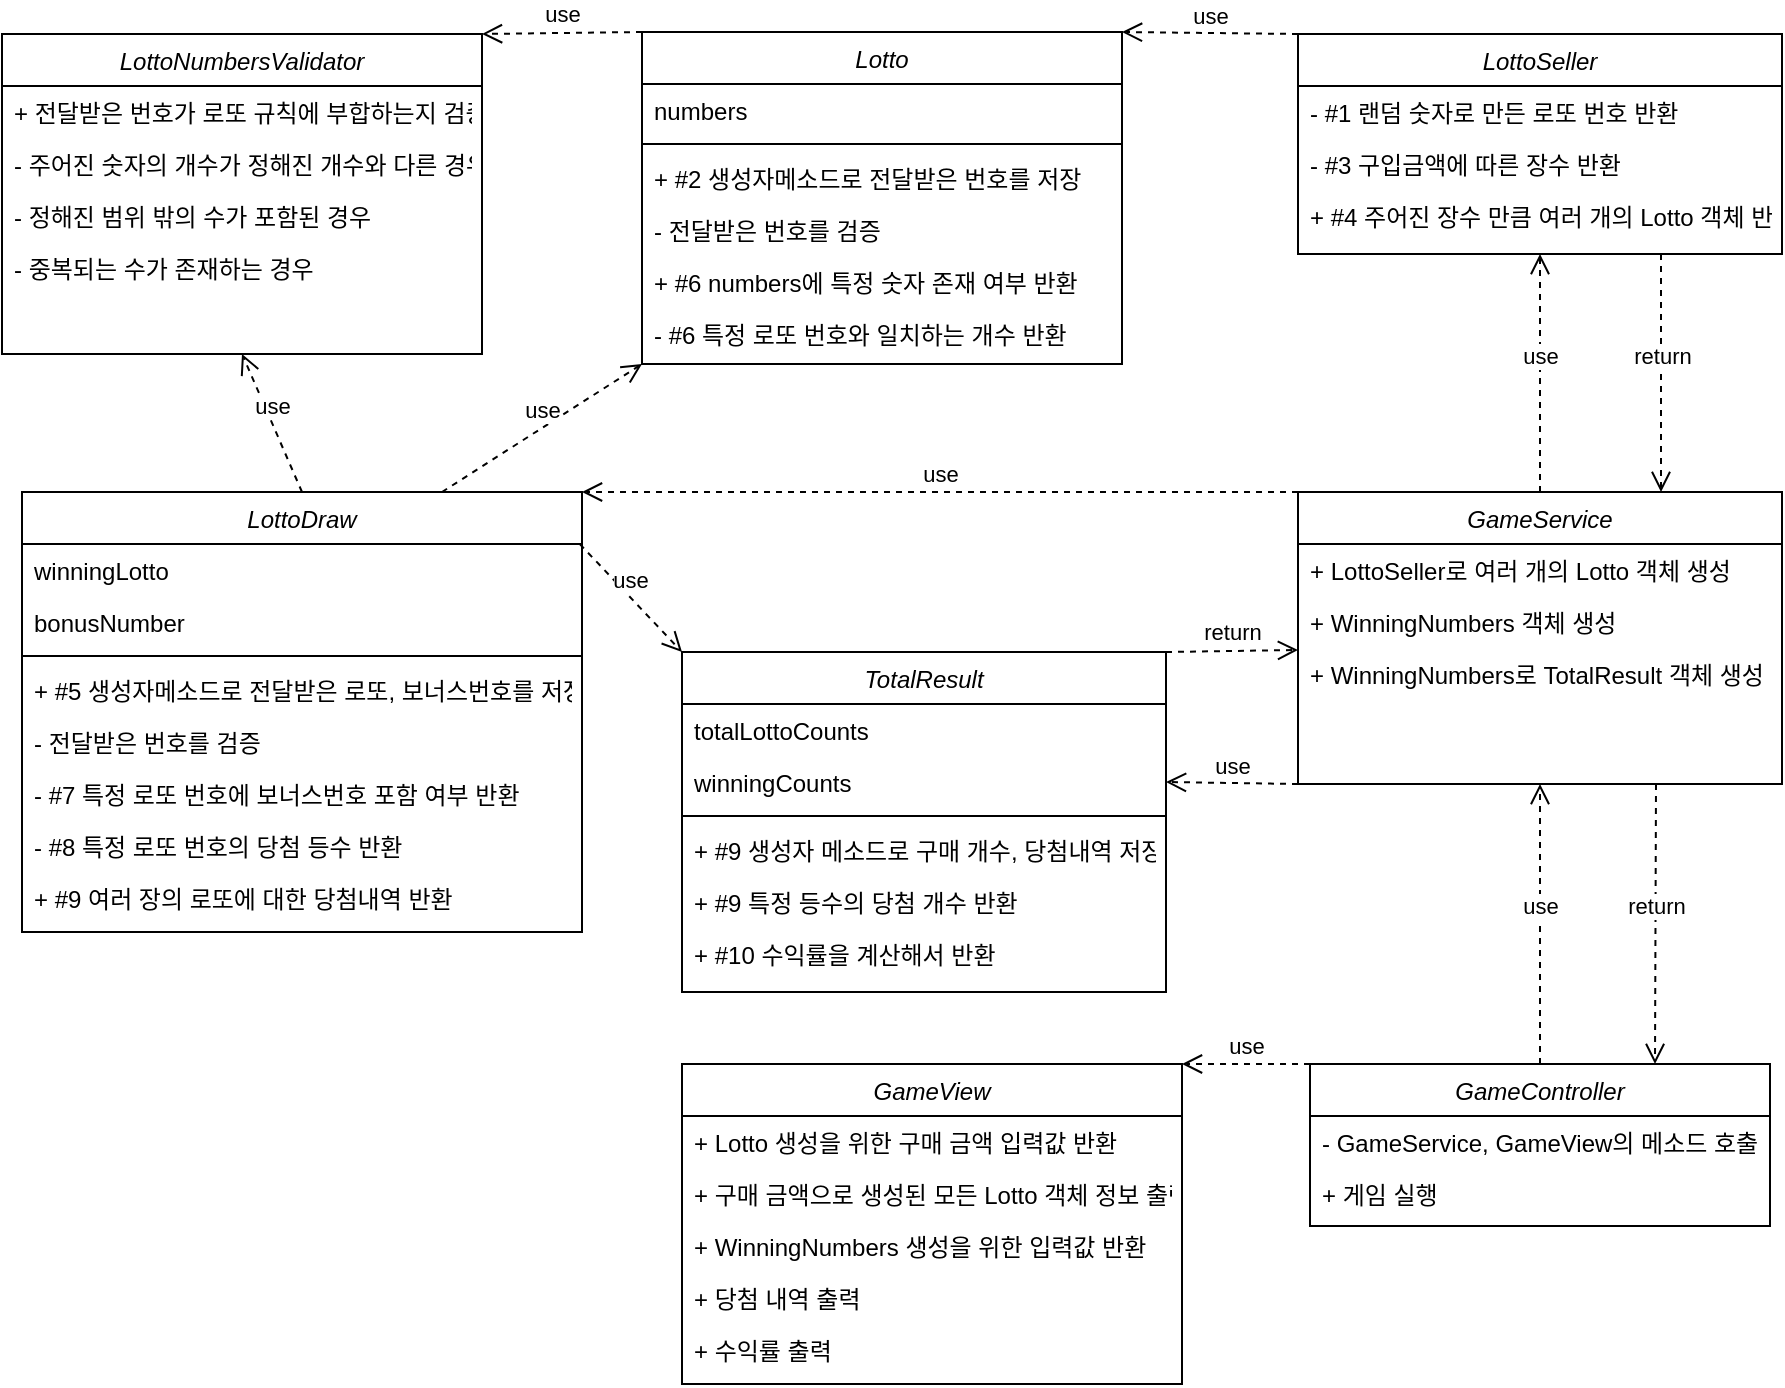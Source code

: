 <mxfile version="20.5.3" type="device"><diagram id="C5RBs43oDa-KdzZeNtuy" name="Page-1"><mxGraphModel dx="956" dy="553" grid="1" gridSize="10" guides="1" tooltips="1" connect="1" arrows="1" fold="1" page="1" pageScale="1" pageWidth="1169" pageHeight="827" math="0" shadow="0"><root><mxCell id="WIyWlLk6GJQsqaUBKTNV-0"/><mxCell id="WIyWlLk6GJQsqaUBKTNV-1" parent="WIyWlLk6GJQsqaUBKTNV-0"/><mxCell id="zkfFHV4jXpPFQw0GAbJ--0" value="Lotto" style="swimlane;fontStyle=2;align=center;verticalAlign=top;childLayout=stackLayout;horizontal=1;startSize=26;horizontalStack=0;resizeParent=1;resizeLast=0;collapsible=1;marginBottom=0;rounded=0;shadow=0;strokeWidth=1;" parent="WIyWlLk6GJQsqaUBKTNV-1" vertex="1"><mxGeometry x="450" y="80" width="240" height="166" as="geometry"><mxRectangle x="230" y="140" width="160" height="26" as="alternateBounds"/></mxGeometry></mxCell><mxCell id="zkfFHV4jXpPFQw0GAbJ--1" value="numbers" style="text;align=left;verticalAlign=top;spacingLeft=4;spacingRight=4;overflow=hidden;rotatable=0;points=[[0,0.5],[1,0.5]];portConstraint=eastwest;" parent="zkfFHV4jXpPFQw0GAbJ--0" vertex="1"><mxGeometry y="26" width="240" height="26" as="geometry"/></mxCell><mxCell id="zkfFHV4jXpPFQw0GAbJ--4" value="" style="line;html=1;strokeWidth=1;align=left;verticalAlign=middle;spacingTop=-1;spacingLeft=3;spacingRight=3;rotatable=0;labelPosition=right;points=[];portConstraint=eastwest;" parent="zkfFHV4jXpPFQw0GAbJ--0" vertex="1"><mxGeometry y="52" width="240" height="8" as="geometry"/></mxCell><mxCell id="zkfFHV4jXpPFQw0GAbJ--5" value="+ #2 생성자메소드로 전달받은 번호를 저장&#10;" style="text;align=left;verticalAlign=top;spacingLeft=4;spacingRight=4;overflow=hidden;rotatable=0;points=[[0,0.5],[1,0.5]];portConstraint=eastwest;" parent="zkfFHV4jXpPFQw0GAbJ--0" vertex="1"><mxGeometry y="60" width="240" height="26" as="geometry"/></mxCell><mxCell id="NsfcQxRkWSvP5Pag_Hhu-13" value="- 전달받은 번호를 검증&#10;" style="text;align=left;verticalAlign=top;spacingLeft=4;spacingRight=4;overflow=hidden;rotatable=0;points=[[0,0.5],[1,0.5]];portConstraint=eastwest;" parent="zkfFHV4jXpPFQw0GAbJ--0" vertex="1"><mxGeometry y="86" width="240" height="26" as="geometry"/></mxCell><mxCell id="NsfcQxRkWSvP5Pag_Hhu-65" value="+ #6 numbers에 특정 숫자 존재 여부 반환" style="text;align=left;verticalAlign=top;spacingLeft=4;spacingRight=4;overflow=hidden;rotatable=0;points=[[0,0.5],[1,0.5]];portConstraint=eastwest;" parent="zkfFHV4jXpPFQw0GAbJ--0" vertex="1"><mxGeometry y="112" width="240" height="26" as="geometry"/></mxCell><mxCell id="ix8-mdrJ0zWU5_g-0dYK-1" value="- #6 특정 로또 번호와 일치하는 개수 반환" style="text;align=left;verticalAlign=top;spacingLeft=4;spacingRight=4;overflow=hidden;rotatable=0;points=[[0,0.5],[1,0.5]];portConstraint=eastwest;" vertex="1" parent="zkfFHV4jXpPFQw0GAbJ--0"><mxGeometry y="138" width="240" height="26" as="geometry"/></mxCell><mxCell id="zkfFHV4jXpPFQw0GAbJ--17" value="LottoSeller" style="swimlane;fontStyle=2;align=center;verticalAlign=top;childLayout=stackLayout;horizontal=1;startSize=26;horizontalStack=0;resizeParent=1;resizeLast=0;collapsible=1;marginBottom=0;rounded=0;shadow=0;strokeWidth=1;" parent="WIyWlLk6GJQsqaUBKTNV-1" vertex="1"><mxGeometry x="778" y="81" width="242" height="110" as="geometry"><mxRectangle x="550" y="140" width="160" height="26" as="alternateBounds"/></mxGeometry></mxCell><mxCell id="zkfFHV4jXpPFQw0GAbJ--24" value="- #1 랜덤 숫자로 만든 로또 번호 반환&#10;" style="text;align=left;verticalAlign=top;spacingLeft=4;spacingRight=4;overflow=hidden;rotatable=0;points=[[0,0.5],[1,0.5]];portConstraint=eastwest;" parent="zkfFHV4jXpPFQw0GAbJ--17" vertex="1"><mxGeometry y="26" width="242" height="26" as="geometry"/></mxCell><mxCell id="zkfFHV4jXpPFQw0GAbJ--25" value="- #3 구입금액에 따른 장수 반환&#10;" style="text;align=left;verticalAlign=top;spacingLeft=4;spacingRight=4;overflow=hidden;rotatable=0;points=[[0,0.5],[1,0.5]];portConstraint=eastwest;" parent="zkfFHV4jXpPFQw0GAbJ--17" vertex="1"><mxGeometry y="52" width="242" height="26" as="geometry"/></mxCell><mxCell id="NsfcQxRkWSvP5Pag_Hhu-11" value="+ #4 주어진 장수 만큼 여러 개의 Lotto 객체 반환&#10;" style="text;align=left;verticalAlign=top;spacingLeft=4;spacingRight=4;overflow=hidden;rotatable=0;points=[[0,0.5],[1,0.5]];portConstraint=eastwest;rounded=0;shadow=0;html=0;" parent="zkfFHV4jXpPFQw0GAbJ--17" vertex="1"><mxGeometry y="78" width="242" height="26" as="geometry"/></mxCell><mxCell id="NsfcQxRkWSvP5Pag_Hhu-14" value="LottoDraw" style="swimlane;fontStyle=2;align=center;verticalAlign=top;childLayout=stackLayout;horizontal=1;startSize=26;horizontalStack=0;resizeParent=1;resizeLast=0;collapsible=1;marginBottom=0;rounded=0;shadow=0;strokeWidth=1;" parent="WIyWlLk6GJQsqaUBKTNV-1" vertex="1"><mxGeometry x="140" y="310" width="280" height="220" as="geometry"><mxRectangle x="230" y="140" width="160" height="26" as="alternateBounds"/></mxGeometry></mxCell><mxCell id="NsfcQxRkWSvP5Pag_Hhu-15" value="winningLotto" style="text;align=left;verticalAlign=top;spacingLeft=4;spacingRight=4;overflow=hidden;rotatable=0;points=[[0,0.5],[1,0.5]];portConstraint=eastwest;" parent="NsfcQxRkWSvP5Pag_Hhu-14" vertex="1"><mxGeometry y="26" width="280" height="26" as="geometry"/></mxCell><mxCell id="NsfcQxRkWSvP5Pag_Hhu-55" value="bonusNumber" style="text;align=left;verticalAlign=top;spacingLeft=4;spacingRight=4;overflow=hidden;rotatable=0;points=[[0,0.5],[1,0.5]];portConstraint=eastwest;" parent="NsfcQxRkWSvP5Pag_Hhu-14" vertex="1"><mxGeometry y="52" width="280" height="26" as="geometry"/></mxCell><mxCell id="NsfcQxRkWSvP5Pag_Hhu-16" value="" style="line;html=1;strokeWidth=1;align=left;verticalAlign=middle;spacingTop=-1;spacingLeft=3;spacingRight=3;rotatable=0;labelPosition=right;points=[];portConstraint=eastwest;" parent="NsfcQxRkWSvP5Pag_Hhu-14" vertex="1"><mxGeometry y="78" width="280" height="8" as="geometry"/></mxCell><mxCell id="NsfcQxRkWSvP5Pag_Hhu-17" value="+ #5 생성자메소드로 전달받은 로또, 보너스번호를 저장" style="text;align=left;verticalAlign=top;spacingLeft=4;spacingRight=4;overflow=hidden;rotatable=0;points=[[0,0.5],[1,0.5]];portConstraint=eastwest;" parent="NsfcQxRkWSvP5Pag_Hhu-14" vertex="1"><mxGeometry y="86" width="280" height="26" as="geometry"/></mxCell><mxCell id="NsfcQxRkWSvP5Pag_Hhu-56" value="- 전달받은 번호를 검증" style="text;align=left;verticalAlign=top;spacingLeft=4;spacingRight=4;overflow=hidden;rotatable=0;points=[[0,0.5],[1,0.5]];portConstraint=eastwest;" parent="NsfcQxRkWSvP5Pag_Hhu-14" vertex="1"><mxGeometry y="112" width="280" height="26" as="geometry"/></mxCell><mxCell id="NsfcQxRkWSvP5Pag_Hhu-18" value="- #7 특정 로또 번호에 보너스번호 포함 여부 반환" style="text;align=left;verticalAlign=top;spacingLeft=4;spacingRight=4;overflow=hidden;rotatable=0;points=[[0,0.5],[1,0.5]];portConstraint=eastwest;" parent="NsfcQxRkWSvP5Pag_Hhu-14" vertex="1"><mxGeometry y="138" width="280" height="26" as="geometry"/></mxCell><mxCell id="NsfcQxRkWSvP5Pag_Hhu-58" value="- #8 특정 로또 번호의 당첨 등수 반환" style="text;align=left;verticalAlign=top;spacingLeft=4;spacingRight=4;overflow=hidden;rotatable=0;points=[[0,0.5],[1,0.5]];portConstraint=eastwest;" parent="NsfcQxRkWSvP5Pag_Hhu-14" vertex="1"><mxGeometry y="164" width="280" height="26" as="geometry"/></mxCell><mxCell id="NsfcQxRkWSvP5Pag_Hhu-91" value="+ #9 여러 장의 로또에 대한 당첨내역 반환" style="text;align=left;verticalAlign=top;spacingLeft=4;spacingRight=4;overflow=hidden;rotatable=0;points=[[0,0.5],[1,0.5]];portConstraint=eastwest;" parent="NsfcQxRkWSvP5Pag_Hhu-14" vertex="1"><mxGeometry y="190" width="280" height="26" as="geometry"/></mxCell><mxCell id="NsfcQxRkWSvP5Pag_Hhu-64" value="use" style="html=1;verticalAlign=bottom;endArrow=open;dashed=1;endSize=8;rounded=0;entryX=1;entryY=0;entryDx=0;entryDy=0;exitX=0;exitY=0;exitDx=0;exitDy=0;" parent="WIyWlLk6GJQsqaUBKTNV-1" source="zkfFHV4jXpPFQw0GAbJ--17" target="zkfFHV4jXpPFQw0GAbJ--0" edge="1"><mxGeometry relative="1" as="geometry"><mxPoint x="790" y="91" as="sourcePoint"/><mxPoint x="700" y="170" as="targetPoint"/></mxGeometry></mxCell><mxCell id="NsfcQxRkWSvP5Pag_Hhu-94" value="LottoNumbersValidator" style="swimlane;fontStyle=2;align=center;verticalAlign=top;childLayout=stackLayout;horizontal=1;startSize=26;horizontalStack=0;resizeParent=1;resizeLast=0;collapsible=1;marginBottom=0;rounded=0;shadow=0;strokeWidth=1;" parent="WIyWlLk6GJQsqaUBKTNV-1" vertex="1"><mxGeometry x="130" y="81" width="240" height="160" as="geometry"><mxRectangle x="230" y="140" width="160" height="26" as="alternateBounds"/></mxGeometry></mxCell><mxCell id="NsfcQxRkWSvP5Pag_Hhu-97" value="+ 전달받은 번호가 로또 규칙에 부합하는지 검증" style="text;align=left;verticalAlign=top;spacingLeft=4;spacingRight=4;overflow=hidden;rotatable=0;points=[[0,0.5],[1,0.5]];portConstraint=eastwest;" parent="NsfcQxRkWSvP5Pag_Hhu-94" vertex="1"><mxGeometry y="26" width="240" height="26" as="geometry"/></mxCell><mxCell id="NsfcQxRkWSvP5Pag_Hhu-98" value="- 주어진 숫자의 개수가 정해진 개수와 다른 경우" style="text;align=left;verticalAlign=top;spacingLeft=4;spacingRight=4;overflow=hidden;rotatable=0;points=[[0,0.5],[1,0.5]];portConstraint=eastwest;" parent="NsfcQxRkWSvP5Pag_Hhu-94" vertex="1"><mxGeometry y="52" width="240" height="26" as="geometry"/></mxCell><mxCell id="NsfcQxRkWSvP5Pag_Hhu-99" value="- 정해진 범위 밖의 수가 포함된 경우" style="text;align=left;verticalAlign=top;spacingLeft=4;spacingRight=4;overflow=hidden;rotatable=0;points=[[0,0.5],[1,0.5]];portConstraint=eastwest;" parent="NsfcQxRkWSvP5Pag_Hhu-94" vertex="1"><mxGeometry y="78" width="240" height="26" as="geometry"/></mxCell><mxCell id="NsfcQxRkWSvP5Pag_Hhu-104" value="- 중복되는 수가 존재하는 경우" style="text;align=left;verticalAlign=top;spacingLeft=4;spacingRight=4;overflow=hidden;rotatable=0;points=[[0,0.5],[1,0.5]];portConstraint=eastwest;" parent="NsfcQxRkWSvP5Pag_Hhu-94" vertex="1"><mxGeometry y="104" width="240" height="26" as="geometry"/></mxCell><mxCell id="NsfcQxRkWSvP5Pag_Hhu-100" value="use" style="html=1;verticalAlign=bottom;endArrow=open;dashed=1;endSize=8;rounded=0;exitX=0;exitY=0;exitDx=0;exitDy=0;entryX=1;entryY=0;entryDx=0;entryDy=0;" parent="WIyWlLk6GJQsqaUBKTNV-1" source="zkfFHV4jXpPFQw0GAbJ--0" target="NsfcQxRkWSvP5Pag_Hhu-94" edge="1"><mxGeometry relative="1" as="geometry"><mxPoint x="380" y="160" as="sourcePoint"/><mxPoint x="300" y="160" as="targetPoint"/></mxGeometry></mxCell><mxCell id="NsfcQxRkWSvP5Pag_Hhu-102" value="use" style="html=1;verticalAlign=bottom;endArrow=open;dashed=1;endSize=8;rounded=0;entryX=0.5;entryY=1;entryDx=0;entryDy=0;exitX=0.5;exitY=0;exitDx=0;exitDy=0;" parent="WIyWlLk6GJQsqaUBKTNV-1" source="NsfcQxRkWSvP5Pag_Hhu-14" target="NsfcQxRkWSvP5Pag_Hhu-94" edge="1"><mxGeometry relative="1" as="geometry"><mxPoint x="370" y="306" as="sourcePoint"/><mxPoint x="620" y="170" as="targetPoint"/></mxGeometry></mxCell><mxCell id="NsfcQxRkWSvP5Pag_Hhu-103" value="use" style="html=1;verticalAlign=bottom;endArrow=open;dashed=1;endSize=8;rounded=0;entryX=0;entryY=1;entryDx=0;entryDy=0;exitX=0.75;exitY=0;exitDx=0;exitDy=0;" parent="WIyWlLk6GJQsqaUBKTNV-1" source="NsfcQxRkWSvP5Pag_Hhu-14" target="zkfFHV4jXpPFQw0GAbJ--0" edge="1"><mxGeometry relative="1" as="geometry"><mxPoint x="420" y="306" as="sourcePoint"/><mxPoint x="620" y="180" as="targetPoint"/></mxGeometry></mxCell><mxCell id="NsfcQxRkWSvP5Pag_Hhu-108" value="GameService" style="swimlane;fontStyle=2;align=center;verticalAlign=top;childLayout=stackLayout;horizontal=1;startSize=26;horizontalStack=0;resizeParent=1;resizeLast=0;collapsible=1;marginBottom=0;rounded=0;shadow=0;strokeWidth=1;" parent="WIyWlLk6GJQsqaUBKTNV-1" vertex="1"><mxGeometry x="778" y="310" width="242" height="146" as="geometry"><mxRectangle x="550" y="140" width="160" height="26" as="alternateBounds"/></mxGeometry></mxCell><mxCell id="NsfcQxRkWSvP5Pag_Hhu-109" value="+ LottoSeller로 여러 개의 Lotto 객체 생성" style="text;align=left;verticalAlign=top;spacingLeft=4;spacingRight=4;overflow=hidden;rotatable=0;points=[[0,0.5],[1,0.5]];portConstraint=eastwest;" parent="NsfcQxRkWSvP5Pag_Hhu-108" vertex="1"><mxGeometry y="26" width="242" height="26" as="geometry"/></mxCell><mxCell id="NsfcQxRkWSvP5Pag_Hhu-110" value="+ WinningNumbers 객체 생성" style="text;align=left;verticalAlign=top;spacingLeft=4;spacingRight=4;overflow=hidden;rotatable=0;points=[[0,0.5],[1,0.5]];portConstraint=eastwest;" parent="NsfcQxRkWSvP5Pag_Hhu-108" vertex="1"><mxGeometry y="52" width="242" height="26" as="geometry"/></mxCell><mxCell id="NsfcQxRkWSvP5Pag_Hhu-111" value="+ WinningNumbers로 TotalResult 객체 생성" style="text;align=left;verticalAlign=top;spacingLeft=4;spacingRight=4;overflow=hidden;rotatable=0;points=[[0,0.5],[1,0.5]];portConstraint=eastwest;rounded=0;shadow=0;html=0;" parent="NsfcQxRkWSvP5Pag_Hhu-108" vertex="1"><mxGeometry y="78" width="242" height="26" as="geometry"/></mxCell><mxCell id="NsfcQxRkWSvP5Pag_Hhu-112" value="GameView" style="swimlane;fontStyle=2;align=center;verticalAlign=top;childLayout=stackLayout;horizontal=1;startSize=26;horizontalStack=0;resizeParent=1;resizeLast=0;collapsible=1;marginBottom=0;rounded=0;shadow=0;strokeWidth=1;" parent="WIyWlLk6GJQsqaUBKTNV-1" vertex="1"><mxGeometry x="470" y="596" width="250" height="160" as="geometry"><mxRectangle x="550" y="140" width="160" height="26" as="alternateBounds"/></mxGeometry></mxCell><mxCell id="NsfcQxRkWSvP5Pag_Hhu-113" value="+ Lotto 생성을 위한 구매 금액 입력값 반환" style="text;align=left;verticalAlign=top;spacingLeft=4;spacingRight=4;overflow=hidden;rotatable=0;points=[[0,0.5],[1,0.5]];portConstraint=eastwest;" parent="NsfcQxRkWSvP5Pag_Hhu-112" vertex="1"><mxGeometry y="26" width="250" height="26" as="geometry"/></mxCell><mxCell id="NsfcQxRkWSvP5Pag_Hhu-114" value="+ 구매 금액으로 생성된 모든 Lotto 객체 정보 출력" style="text;align=left;verticalAlign=top;spacingLeft=4;spacingRight=4;overflow=hidden;rotatable=0;points=[[0,0.5],[1,0.5]];portConstraint=eastwest;" parent="NsfcQxRkWSvP5Pag_Hhu-112" vertex="1"><mxGeometry y="52" width="250" height="26" as="geometry"/></mxCell><mxCell id="NsfcQxRkWSvP5Pag_Hhu-115" value="+ WinningNumbers 생성을 위한 입력값 반환" style="text;align=left;verticalAlign=top;spacingLeft=4;spacingRight=4;overflow=hidden;rotatable=0;points=[[0,0.5],[1,0.5]];portConstraint=eastwest;rounded=0;shadow=0;html=0;" parent="NsfcQxRkWSvP5Pag_Hhu-112" vertex="1"><mxGeometry y="78" width="250" height="26" as="geometry"/></mxCell><mxCell id="NsfcQxRkWSvP5Pag_Hhu-116" value="+ 당첨 내역 출력&#10;" style="text;align=left;verticalAlign=top;spacingLeft=4;spacingRight=4;overflow=hidden;rotatable=0;points=[[0,0.5],[1,0.5]];portConstraint=eastwest;rounded=0;shadow=0;html=0;" parent="NsfcQxRkWSvP5Pag_Hhu-112" vertex="1"><mxGeometry y="104" width="250" height="26" as="geometry"/></mxCell><mxCell id="NsfcQxRkWSvP5Pag_Hhu-128" value="+ 수익률 출력&#10;" style="text;align=left;verticalAlign=top;spacingLeft=4;spacingRight=4;overflow=hidden;rotatable=0;points=[[0,0.5],[1,0.5]];portConstraint=eastwest;rounded=0;shadow=0;html=0;" parent="NsfcQxRkWSvP5Pag_Hhu-112" vertex="1"><mxGeometry y="130" width="250" height="26" as="geometry"/></mxCell><mxCell id="NsfcQxRkWSvP5Pag_Hhu-130" value="use" style="html=1;verticalAlign=bottom;endArrow=open;dashed=1;endSize=8;rounded=0;exitX=0.5;exitY=0;exitDx=0;exitDy=0;entryX=0.5;entryY=1;entryDx=0;entryDy=0;" parent="WIyWlLk6GJQsqaUBKTNV-1" source="NsfcQxRkWSvP5Pag_Hhu-108" target="zkfFHV4jXpPFQw0GAbJ--17" edge="1"><mxGeometry relative="1" as="geometry"><mxPoint x="660" y="276" as="sourcePoint"/><mxPoint x="580" y="276" as="targetPoint"/></mxGeometry></mxCell><mxCell id="NsfcQxRkWSvP5Pag_Hhu-143" value="use" style="html=1;verticalAlign=bottom;endArrow=open;dashed=1;endSize=8;rounded=0;exitX=0;exitY=0;exitDx=0;exitDy=0;entryX=1;entryY=0;entryDx=0;entryDy=0;" parent="WIyWlLk6GJQsqaUBKTNV-1" source="NsfcQxRkWSvP5Pag_Hhu-108" target="NsfcQxRkWSvP5Pag_Hhu-14" edge="1"><mxGeometry relative="1" as="geometry"><mxPoint x="660" y="276" as="sourcePoint"/><mxPoint x="580" y="276" as="targetPoint"/></mxGeometry></mxCell><mxCell id="NsfcQxRkWSvP5Pag_Hhu-144" value="GameController" style="swimlane;fontStyle=2;align=center;verticalAlign=top;childLayout=stackLayout;horizontal=1;startSize=26;horizontalStack=0;resizeParent=1;resizeLast=0;collapsible=1;marginBottom=0;rounded=0;shadow=0;strokeWidth=1;" parent="WIyWlLk6GJQsqaUBKTNV-1" vertex="1"><mxGeometry x="784" y="596" width="230" height="81" as="geometry"><mxRectangle x="550" y="140" width="160" height="26" as="alternateBounds"/></mxGeometry></mxCell><mxCell id="NsfcQxRkWSvP5Pag_Hhu-145" value="- GameService, GameView의 메소드 호출" style="text;align=left;verticalAlign=top;spacingLeft=4;spacingRight=4;overflow=hidden;rotatable=0;points=[[0,0.5],[1,0.5]];portConstraint=eastwest;" parent="NsfcQxRkWSvP5Pag_Hhu-144" vertex="1"><mxGeometry y="26" width="230" height="26" as="geometry"/></mxCell><mxCell id="NsfcQxRkWSvP5Pag_Hhu-146" value="+ 게임 실행" style="text;align=left;verticalAlign=top;spacingLeft=4;spacingRight=4;overflow=hidden;rotatable=0;points=[[0,0.5],[1,0.5]];portConstraint=eastwest;" parent="NsfcQxRkWSvP5Pag_Hhu-144" vertex="1"><mxGeometry y="52" width="230" height="26" as="geometry"/></mxCell><mxCell id="NsfcQxRkWSvP5Pag_Hhu-151" value="use" style="html=1;verticalAlign=bottom;endArrow=open;dashed=1;endSize=8;rounded=0;exitX=0.5;exitY=0;exitDx=0;exitDy=0;entryX=0.5;entryY=1;entryDx=0;entryDy=0;" parent="WIyWlLk6GJQsqaUBKTNV-1" source="NsfcQxRkWSvP5Pag_Hhu-144" target="NsfcQxRkWSvP5Pag_Hhu-108" edge="1"><mxGeometry relative="1" as="geometry"><mxPoint x="660" y="276" as="sourcePoint"/><mxPoint x="580" y="276" as="targetPoint"/></mxGeometry></mxCell><mxCell id="NsfcQxRkWSvP5Pag_Hhu-152" value="use" style="html=1;verticalAlign=bottom;endArrow=open;dashed=1;endSize=8;rounded=0;exitX=0;exitY=0;exitDx=0;exitDy=0;entryX=1;entryY=0;entryDx=0;entryDy=0;" parent="WIyWlLk6GJQsqaUBKTNV-1" source="NsfcQxRkWSvP5Pag_Hhu-144" target="NsfcQxRkWSvP5Pag_Hhu-112" edge="1"><mxGeometry relative="1" as="geometry"><mxPoint x="660" y="276" as="sourcePoint"/><mxPoint x="580" y="276" as="targetPoint"/></mxGeometry></mxCell><mxCell id="NsfcQxRkWSvP5Pag_Hhu-153" value="return" style="html=1;verticalAlign=bottom;endArrow=open;dashed=1;endSize=8;rounded=0;entryX=0.75;entryY=0;entryDx=0;entryDy=0;exitX=0.75;exitY=1;exitDx=0;exitDy=0;" parent="WIyWlLk6GJQsqaUBKTNV-1" source="zkfFHV4jXpPFQw0GAbJ--17" target="NsfcQxRkWSvP5Pag_Hhu-108" edge="1"><mxGeometry relative="1" as="geometry"><mxPoint x="990" y="191" as="sourcePoint"/><mxPoint x="580" y="276" as="targetPoint"/></mxGeometry></mxCell><mxCell id="NsfcQxRkWSvP5Pag_Hhu-154" value="return" style="html=1;verticalAlign=bottom;endArrow=open;dashed=1;endSize=8;rounded=0;entryX=0.75;entryY=0;entryDx=0;entryDy=0;" parent="WIyWlLk6GJQsqaUBKTNV-1" target="NsfcQxRkWSvP5Pag_Hhu-144" edge="1"><mxGeometry relative="1" as="geometry"><mxPoint x="957" y="456" as="sourcePoint"/><mxPoint x="960" y="586" as="targetPoint"/></mxGeometry></mxCell><mxCell id="NsfcQxRkWSvP5Pag_Hhu-66" value="TotalResult" style="swimlane;fontStyle=2;align=center;verticalAlign=top;childLayout=stackLayout;horizontal=1;startSize=26;horizontalStack=0;resizeParent=1;resizeLast=0;collapsible=1;marginBottom=0;rounded=0;shadow=0;strokeWidth=1;" parent="WIyWlLk6GJQsqaUBKTNV-1" vertex="1"><mxGeometry x="470" y="390" width="242" height="170" as="geometry"><mxRectangle x="230" y="140" width="160" height="26" as="alternateBounds"/></mxGeometry></mxCell><mxCell id="NsfcQxRkWSvP5Pag_Hhu-67" value="totalLottoCounts" style="text;align=left;verticalAlign=top;spacingLeft=4;spacingRight=4;overflow=hidden;rotatable=0;points=[[0,0.5],[1,0.5]];portConstraint=eastwest;" parent="NsfcQxRkWSvP5Pag_Hhu-66" vertex="1"><mxGeometry y="26" width="242" height="26" as="geometry"/></mxCell><mxCell id="NsfcQxRkWSvP5Pag_Hhu-68" value="winningCounts" style="text;align=left;verticalAlign=top;spacingLeft=4;spacingRight=4;overflow=hidden;rotatable=0;points=[[0,0.5],[1,0.5]];portConstraint=eastwest;" parent="NsfcQxRkWSvP5Pag_Hhu-66" vertex="1"><mxGeometry y="52" width="242" height="26" as="geometry"/></mxCell><mxCell id="NsfcQxRkWSvP5Pag_Hhu-69" value="" style="line;html=1;strokeWidth=1;align=left;verticalAlign=middle;spacingTop=-1;spacingLeft=3;spacingRight=3;rotatable=0;labelPosition=right;points=[];portConstraint=eastwest;" parent="NsfcQxRkWSvP5Pag_Hhu-66" vertex="1"><mxGeometry y="78" width="242" height="8" as="geometry"/></mxCell><mxCell id="NsfcQxRkWSvP5Pag_Hhu-70" value="+ #9 생성자 메소드로 구매 개수, 당첨내역 저장" style="text;align=left;verticalAlign=top;spacingLeft=4;spacingRight=4;overflow=hidden;rotatable=0;points=[[0,0.5],[1,0.5]];portConstraint=eastwest;" parent="NsfcQxRkWSvP5Pag_Hhu-66" vertex="1"><mxGeometry y="86" width="242" height="26" as="geometry"/></mxCell><mxCell id="NsfcQxRkWSvP5Pag_Hhu-129" value="+ #9 특정 등수의 당첨 개수 반환" style="text;align=left;verticalAlign=top;spacingLeft=4;spacingRight=4;overflow=hidden;rotatable=0;points=[[0,0.5],[1,0.5]];portConstraint=eastwest;" parent="NsfcQxRkWSvP5Pag_Hhu-66" vertex="1"><mxGeometry y="112" width="242" height="26" as="geometry"/></mxCell><mxCell id="NsfcQxRkWSvP5Pag_Hhu-71" value="+ #10 수익률을 계산해서 반환" style="text;align=left;verticalAlign=top;spacingLeft=4;spacingRight=4;overflow=hidden;rotatable=0;points=[[0,0.5],[1,0.5]];portConstraint=eastwest;" parent="NsfcQxRkWSvP5Pag_Hhu-66" vertex="1"><mxGeometry y="138" width="242" height="26" as="geometry"/></mxCell><mxCell id="NsfcQxRkWSvP5Pag_Hhu-157" value="use" style="html=1;verticalAlign=bottom;endArrow=open;dashed=1;endSize=8;rounded=0;exitX=0.996;exitY=0;exitDx=0;exitDy=0;exitPerimeter=0;entryX=0;entryY=0;entryDx=0;entryDy=0;" parent="WIyWlLk6GJQsqaUBKTNV-1" source="NsfcQxRkWSvP5Pag_Hhu-15" target="NsfcQxRkWSvP5Pag_Hhu-66" edge="1"><mxGeometry relative="1" as="geometry"><mxPoint x="660" y="276" as="sourcePoint"/><mxPoint x="580" y="276" as="targetPoint"/></mxGeometry></mxCell><mxCell id="NsfcQxRkWSvP5Pag_Hhu-158" value="return" style="html=1;verticalAlign=bottom;endArrow=open;dashed=1;endSize=8;rounded=0;exitX=1;exitY=0;exitDx=0;exitDy=0;entryX=0;entryY=0.038;entryDx=0;entryDy=0;entryPerimeter=0;" parent="WIyWlLk6GJQsqaUBKTNV-1" source="NsfcQxRkWSvP5Pag_Hhu-66" target="NsfcQxRkWSvP5Pag_Hhu-111" edge="1"><mxGeometry relative="1" as="geometry"><mxPoint x="660" y="276" as="sourcePoint"/><mxPoint x="580" y="276" as="targetPoint"/></mxGeometry></mxCell><mxCell id="NsfcQxRkWSvP5Pag_Hhu-162" value="use" style="html=1;verticalAlign=bottom;endArrow=open;dashed=1;endSize=8;rounded=0;exitX=0;exitY=1;exitDx=0;exitDy=0;entryX=1;entryY=0.5;entryDx=0;entryDy=0;" parent="WIyWlLk6GJQsqaUBKTNV-1" source="NsfcQxRkWSvP5Pag_Hhu-108" target="NsfcQxRkWSvP5Pag_Hhu-68" edge="1"><mxGeometry relative="1" as="geometry"><mxPoint x="768" y="454.5" as="sourcePoint"/><mxPoint x="410" y="454.5" as="targetPoint"/></mxGeometry></mxCell></root></mxGraphModel></diagram></mxfile>